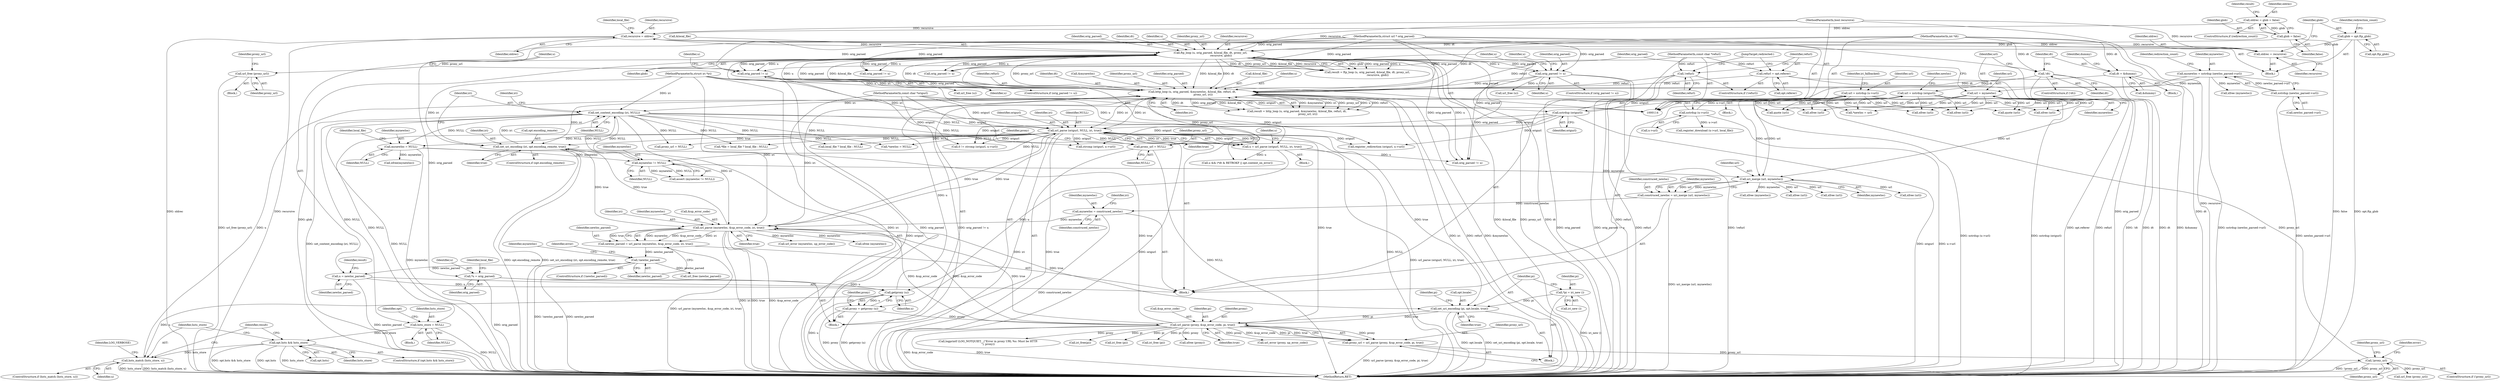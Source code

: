 digraph "0_savannah_e996e322ffd42aaa051602da182d03178d0f13e1_0@pointer" {
"1000384" [label="(Call,url_free (proxy_url))"];
"1000361" [label="(Call,ftp_loop (u, orig_parsed, &local_file, dt, proxy_url,\n                         recursive, glob))"];
"1000330" [label="(Call,http_loop (u, orig_parsed, &mynewloc, &local_file, refurl, dt,\n                          proxy_url, iri))"];
"1000322" [label="(Call,hsts_match (hsts_store, u))"];
"1000315" [label="(Call,opt.hsts && hsts_store)"];
"1000311" [label="(Call,hsts_store = NULL)"];
"1000436" [label="(Call,set_content_encoding (iri, NULL))"];
"1000430" [label="(Call,set_uri_encoding (iri, opt.encoding_remote, true))"];
"1000122" [label="(MethodParameterIn,struct iri *iri)"];
"1000576" [label="(Call,url_parse (origurl, NULL, iri, true))"];
"1000178" [label="(Call,xstrdup (origurl))"];
"1000116" [label="(MethodParameterIn,const char *origurl)"];
"1000445" [label="(Call,url_parse (mynewloc, &up_error_code, iri, true))"];
"1000416" [label="(Call,mynewloc = construced_newloc)"];
"1000409" [label="(Call,construced_newloc = uri_merge (url, mynewloc))"];
"1000411" [label="(Call,uri_merge (url, mynewloc))"];
"1000591" [label="(Call,url = xstrdup (u->url))"];
"1000593" [label="(Call,xstrdup (u->url))"];
"1000525" [label="(Call,url = mynewloc)"];
"1000484" [label="(Call,mynewloc = xstrdup (newloc_parsed->url))"];
"1000486" [label="(Call,xstrdup (newloc_parsed->url))"];
"1000176" [label="(Call,url = xstrdup (origurl))"];
"1000404" [label="(Call,mynewloc != NULL)"];
"1000204" [label="(Call,mynewloc = NULL)"];
"1000236" [label="(Call,url_parse (proxy, &up_error_code, pi, true))"];
"1000212" [label="(Call,proxy = getproxy (u))"];
"1000214" [label="(Call,getproxy (u))"];
"1000574" [label="(Call,u = url_parse (origurl, NULL, iri, true))"];
"1000535" [label="(Call,u = newloc_parsed)"];
"1000452" [label="(Call,!newloc_parsed)"];
"1000443" [label="(Call,newloc_parsed = url_parse (mynewloc, &up_error_code, iri, true))"];
"1000136" [label="(Call,*u = orig_parsed)"];
"1000115" [label="(MethodParameterIn,struct url * orig_parsed)"];
"1000223" [label="(Call,set_uri_encoding (pi, opt.locale, true))"];
"1000220" [label="(Call,*pi = iri_new ())"];
"1000568" [label="(Call,orig_parsed != u)"];
"1000529" [label="(Call,orig_parsed != u)"];
"1000193" [label="(Call,!refurl)"];
"1000119" [label="(MethodParameterIn,const char *refurl)"];
"1000195" [label="(Call,refurl = opt.referer)"];
"1000166" [label="(Call,!dt)"];
"1000120" [label="(MethodParameterIn,int *dt)"];
"1000169" [label="(Call,dt = &dummy)"];
"1000209" [label="(Call,proxy_url = NULL)"];
"1000243" [label="(Call,!proxy_url)"];
"1000234" [label="(Call,proxy_url = url_parse (proxy, &up_error_code, pi, true))"];
"1000121" [label="(MethodParameterIn,bool recursive)"];
"1000370" [label="(Call,recursive = oldrec)"];
"1000343" [label="(Call,oldrec = recursive)"];
"1000354" [label="(Call,oldrec = glob = false)"];
"1000356" [label="(Call,glob = false)"];
"1000347" [label="(Call,glob = opt.ftp_glob)"];
"1000405" [label="(Identifier,mynewloc)"];
"1000238" [label="(Call,&up_error_code)"];
"1000516" [label="(Call,xfree (mynewloc))"];
"1000206" [label="(Identifier,NULL)"];
"1000569" [label="(Identifier,orig_parsed)"];
"1000386" [label="(Call,proxy_url = NULL)"];
"1000116" [label="(MethodParameterIn,const char *origurl)"];
"1000526" [label="(Identifier,url)"];
"1000357" [label="(Identifier,glob)"];
"1000359" [label="(Call,result = ftp_loop (u, orig_parsed, &local_file, dt, proxy_url,\n                         recursive, glob))"];
"1000621" [label="(Call,register_download (u->url, local_file))"];
"1000286" [label="(Call,logprintf (LOG_NOTQUIET, _(\"Error in proxy URL %s: Must be HTTP.\n\"), proxy))"];
"1000244" [label="(Identifier,proxy_url)"];
"1000364" [label="(Call,&local_file)"];
"1000430" [label="(Call,set_uri_encoding (iri, opt.encoding_remote, true))"];
"1000332" [label="(Identifier,orig_parsed)"];
"1000177" [label="(Identifier,url)"];
"1000568" [label="(Call,orig_parsed != u)"];
"1000329" [label="(Identifier,result)"];
"1000410" [label="(Identifier,construced_newloc)"];
"1000444" [label="(Identifier,newloc_parsed)"];
"1000275" [label="(Identifier,proxy_url)"];
"1000527" [label="(Identifier,mynewloc)"];
"1000575" [label="(Identifier,u)"];
"1000167" [label="(Identifier,dt)"];
"1000514" [label="(Call,xfree (url))"];
"1000580" [label="(Identifier,true)"];
"1000304" [label="(Call,iri_free(pi))"];
"1000662" [label="(Call,*file = local_file ? local_file : NULL)"];
"1000136" [label="(Call,*u = orig_parsed)"];
"1000312" [label="(Identifier,hsts_store)"];
"1000592" [label="(Identifier,url)"];
"1000228" [label="(Identifier,true)"];
"1000400" [label="(Block,)"];
"1000231" [label="(Identifier,pi)"];
"1000534" [label="(Identifier,u)"];
"1000235" [label="(Identifier,proxy_url)"];
"1000313" [label="(Identifier,NULL)"];
"1000220" [label="(Call,*pi = iri_new ())"];
"1000171" [label="(Call,&dummy)"];
"1000567" [label="(ControlStructure,if (orig_parsed != u))"];
"1000213" [label="(Identifier,proxy)"];
"1000192" [label="(ControlStructure,if (!refurl))"];
"1000335" [label="(Call,&local_file)"];
"1000605" [label="(Call,quote (url))"];
"1000421" [label="(Identifier,iri)"];
"1000468" [label="(Call,orig_parsed != u)"];
"1000576" [label="(Call,url_parse (origurl, NULL, iri, true))"];
"1000528" [label="(ControlStructure,if (orig_parsed != u))"];
"1000174" [label="(Identifier,dummy)"];
"1000413" [label="(Identifier,mynewloc)"];
"1000587" [label="(Call,quote (url))"];
"1000143" [label="(Identifier,local_file)"];
"1000324" [label="(Identifier,u)"];
"1000591" [label="(Call,url = xstrdup (u->url))"];
"1000541" [label="(Identifier,result)"];
"1000205" [label="(Identifier,mynewloc)"];
"1000311" [label="(Call,hsts_store = NULL)"];
"1000194" [label="(Identifier,refurl)"];
"1000384" [label="(Call,url_free (proxy_url))"];
"1000208" [label="(Identifier,local_file)"];
"1000376" [label="(Identifier,local_file)"];
"1000536" [label="(Identifier,u)"];
"1000451" [label="(ControlStructure,if (!newloc_parsed))"];
"1000535" [label="(Call,u = newloc_parsed)"];
"1000406" [label="(Identifier,NULL)"];
"1000214" [label="(Call,getproxy (u))"];
"1000196" [label="(Identifier,refurl)"];
"1000340" [label="(Identifier,iri)"];
"1000404" [label="(Call,mynewloc != NULL)"];
"1000385" [label="(Identifier,proxy_url)"];
"1000218" [label="(Block,)"];
"1000193" [label="(Call,!refurl)"];
"1000432" [label="(Call,opt.encoding_remote)"];
"1000297" [label="(Call,iri_free (pi))"];
"1000450" [label="(Identifier,true)"];
"1000330" [label="(Call,http_loop (u, orig_parsed, &mynewloc, &local_file, refurl, dt,\n                          proxy_url, iri))"];
"1000317" [label="(Identifier,opt)"];
"1000204" [label="(Call,mynewloc = NULL)"];
"1000322" [label="(Call,hsts_match (hsts_store, u))"];
"1000236" [label="(Call,url_parse (proxy, &up_error_code, pi, true))"];
"1000137" [label="(Identifier,u)"];
"1000170" [label="(Identifier,dt)"];
"1000523" [label="(Call,xfree (url))"];
"1000217" [label="(Identifier,proxy)"];
"1000264" [label="(Call,iri_free (pi))"];
"1000314" [label="(ControlStructure,if (opt.hsts && hsts_store))"];
"1000370" [label="(Call,recursive = oldrec)"];
"1000348" [label="(Identifier,glob)"];
"1000431" [label="(Identifier,iri)"];
"1000176" [label="(Call,url = xstrdup (origurl))"];
"1000531" [label="(Identifier,u)"];
"1000121" [label="(MethodParameterIn,bool recursive)"];
"1000486" [label="(Call,xstrdup (newloc_parsed->url))"];
"1000447" [label="(Call,&up_error_code)"];
"1000211" [label="(Identifier,NULL)"];
"1000347" [label="(Call,glob = opt.ftp_glob)"];
"1000120" [label="(MethodParameterIn,int *dt)"];
"1000418" [label="(Identifier,construced_newloc)"];
"1000574" [label="(Call,u = url_parse (origurl, NULL, iri, true))"];
"1000417" [label="(Identifier,mynewloc)"];
"1000412" [label="(Identifier,url)"];
"1000485" [label="(Identifier,mynewloc)"];
"1000487" [label="(Call,newloc_parsed->url)"];
"1000582" [label="(Identifier,u)"];
"1000168" [label="(Block,)"];
"1000291" [label="(Call,url_free (proxy_url))"];
"1000306" [label="(Call,xfree (proxy))"];
"1000354" [label="(Call,oldrec = glob = false)"];
"1000122" [label="(MethodParameterIn,struct iri *iri)"];
"1000293" [label="(Call,xfree (url))"];
"1000593" [label="(Call,xstrdup (u->url))"];
"1000449" [label="(Identifier,iri)"];
"1000328" [label="(Call,result = http_loop (u, orig_parsed, &mynewloc, &local_file, refurl, dt,\n                          proxy_url, iri))"];
"1000179" [label="(Identifier,origurl)"];
"1000343" [label="(Call,oldrec = recursive)"];
"1000331" [label="(Identifier,u)"];
"1000415" [label="(Identifier,mynewloc)"];
"1000195" [label="(Call,refurl = opt.referer)"];
"1000665" [label="(Call,local_file ? local_file : NULL)"];
"1000610" [label="(Call,u && (*dt & RETROKF || opt.content_on_error))"];
"1000457" [label="(Identifier,error)"];
"1000452" [label="(Call,!newloc_parsed)"];
"1000315" [label="(Call,opt.hsts && hsts_store)"];
"1000309" [label="(Block,)"];
"1000258" [label="(Call,xfree (url))"];
"1000446" [label="(Identifier,mynewloc)"];
"1000344" [label="(Identifier,oldrec)"];
"1000711" [label="(MethodReturn,RET)"];
"1000248" [label="(Identifier,error)"];
"1000508" [label="(Call,orig_parsed != u)"];
"1000453" [label="(Identifier,newloc_parsed)"];
"1000436" [label="(Call,set_content_encoding (iri, NULL))"];
"1000533" [label="(Call,url_free (u))"];
"1000484" [label="(Call,mynewloc = xstrdup (newloc_parsed->url))"];
"1000673" [label="(Call,orig_parsed != u)"];
"1000435" [label="(Identifier,true)"];
"1000319" [label="(Identifier,hsts_store)"];
"1000222" [label="(Call,iri_new ())"];
"1000337" [label="(Identifier,refurl)"];
"1000443" [label="(Call,newloc_parsed = url_parse (mynewloc, &up_error_code, iri, true))"];
"1000360" [label="(Identifier,result)"];
"1000225" [label="(Call,opt.locale)"];
"1000403" [label="(Call,assert (mynewloc != NULL))"];
"1000316" [label="(Call,opt.hsts)"];
"1000641" [label="(Call,register_redirection (origurl, u->url))"];
"1000223" [label="(Call,set_uri_encoding (pi, opt.locale, true))"];
"1000363" [label="(Identifier,orig_parsed)"];
"1000409" [label="(Call,construced_newloc = uri_merge (url, mynewloc))"];
"1000414" [label="(Call,xfree (mynewloc))"];
"1000598" [label="(Identifier,iri_fallbacked)"];
"1000224" [label="(Identifier,pi)"];
"1000634" [label="(Call,0 != strcmp (origurl, u->url))"];
"1000200" [label="(JumpTarget,redirected:)"];
"1000493" [label="(Identifier,redirection_count)"];
"1000169" [label="(Call,dt = &dummy)"];
"1000445" [label="(Call,url_parse (mynewloc, &up_error_code, iri, true))"];
"1000242" [label="(ControlStructure,if (!proxy_url))"];
"1000387" [label="(Identifier,proxy_url)"];
"1000358" [label="(Identifier,false)"];
"1000341" [label="(Block,)"];
"1000366" [label="(Identifier,dt)"];
"1000383" [label="(Block,)"];
"1000166" [label="(Call,!dt)"];
"1000577" [label="(Identifier,origurl)"];
"1000701" [label="(Call,xfree (url))"];
"1000138" [label="(Identifier,orig_parsed)"];
"1000438" [label="(Identifier,NULL)"];
"1000362" [label="(Identifier,u)"];
"1000458" [label="(Call,url_error (mynewloc, up_error_code))"];
"1000372" [label="(Identifier,oldrec)"];
"1000210" [label="(Identifier,proxy_url)"];
"1000355" [label="(Identifier,oldrec)"];
"1000549" [label="(Call,xfree(mynewloc))"];
"1000240" [label="(Identifier,pi)"];
"1000353" [label="(Identifier,redirection_count)"];
"1000371" [label="(Identifier,recursive)"];
"1000579" [label="(Identifier,iri)"];
"1000561" [label="(Block,)"];
"1000119" [label="(MethodParameterIn,const char *refurl)"];
"1000321" [label="(ControlStructure,if (hsts_match (hsts_store, u)))"];
"1000338" [label="(Identifier,dt)"];
"1000369" [label="(Identifier,glob)"];
"1000237" [label="(Identifier,proxy)"];
"1000124" [label="(Block,)"];
"1000345" [label="(Identifier,recursive)"];
"1000333" [label="(Call,&mynewloc)"];
"1000209" [label="(Call,proxy_url = NULL)"];
"1000367" [label="(Identifier,proxy_url)"];
"1000212" [label="(Call,proxy = getproxy (u))"];
"1000356" [label="(Call,glob = false)"];
"1000437" [label="(Identifier,iri)"];
"1000426" [label="(ControlStructure,if (opt.encoding_remote))"];
"1000530" [label="(Identifier,orig_parsed)"];
"1000323" [label="(Identifier,hsts_store)"];
"1000691" [label="(Call,xfree (url))"];
"1000594" [label="(Call,u->url)"];
"1000572" [label="(Call,url_free (u))"];
"1000215" [label="(Identifier,u)"];
"1000234" [label="(Call,proxy_url = url_parse (proxy, &up_error_code, pi, true))"];
"1000411" [label="(Call,uri_merge (url, mynewloc))"];
"1000482" [label="(Call,xfree (mynewloc))"];
"1000537" [label="(Identifier,newloc_parsed)"];
"1000483" [label="(Identifier,mynewloc)"];
"1000197" [label="(Call,opt.referer)"];
"1000181" [label="(Identifier,newloc)"];
"1000241" [label="(Identifier,true)"];
"1000697" [label="(Call,*newloc = NULL)"];
"1000570" [label="(Identifier,u)"];
"1000349" [label="(Call,opt.ftp_glob)"];
"1000243" [label="(Call,!proxy_url)"];
"1000326" [label="(Identifier,LOG_VERBOSE)"];
"1000339" [label="(Identifier,proxy_url)"];
"1000368" [label="(Identifier,recursive)"];
"1000636" [label="(Call,strcmp (origurl, u->url))"];
"1000221" [label="(Identifier,pi)"];
"1000578" [label="(Identifier,NULL)"];
"1000416" [label="(Call,mynewloc = construced_newloc)"];
"1000573" [label="(Identifier,u)"];
"1000361" [label="(Call,ftp_loop (u, orig_parsed, &local_file, dt, proxy_url,\n                         recursive, glob))"];
"1000505" [label="(Call,url_free (newloc_parsed))"];
"1000529" [label="(Call,orig_parsed != u)"];
"1000686" [label="(Call,*newloc = url)"];
"1000178" [label="(Call,xstrdup (origurl))"];
"1000441" [label="(Identifier,iri)"];
"1000165" [label="(ControlStructure,if (!dt))"];
"1000115" [label="(MethodParameterIn,struct url * orig_parsed)"];
"1000583" [label="(Block,)"];
"1000525" [label="(Call,url = mynewloc)"];
"1000474" [label="(Call,xfree (url))"];
"1000352" [label="(ControlStructure,if (redirection_count))"];
"1000249" [label="(Call,url_error (proxy, up_error_code))"];
"1000384" -> "1000383"  [label="AST: "];
"1000384" -> "1000385"  [label="CFG: "];
"1000385" -> "1000384"  [label="AST: "];
"1000387" -> "1000384"  [label="CFG: "];
"1000384" -> "1000711"  [label="DDG: url_free (proxy_url)"];
"1000361" -> "1000384"  [label="DDG: proxy_url"];
"1000361" -> "1000359"  [label="AST: "];
"1000361" -> "1000369"  [label="CFG: "];
"1000362" -> "1000361"  [label="AST: "];
"1000363" -> "1000361"  [label="AST: "];
"1000364" -> "1000361"  [label="AST: "];
"1000366" -> "1000361"  [label="AST: "];
"1000367" -> "1000361"  [label="AST: "];
"1000368" -> "1000361"  [label="AST: "];
"1000369" -> "1000361"  [label="AST: "];
"1000359" -> "1000361"  [label="CFG: "];
"1000361" -> "1000711"  [label="DDG: glob"];
"1000361" -> "1000711"  [label="DDG: &local_file"];
"1000361" -> "1000711"  [label="DDG: proxy_url"];
"1000361" -> "1000711"  [label="DDG: dt"];
"1000361" -> "1000330"  [label="DDG: &local_file"];
"1000361" -> "1000330"  [label="DDG: dt"];
"1000361" -> "1000359"  [label="DDG: glob"];
"1000361" -> "1000359"  [label="DDG: orig_parsed"];
"1000361" -> "1000359"  [label="DDG: u"];
"1000361" -> "1000359"  [label="DDG: dt"];
"1000361" -> "1000359"  [label="DDG: proxy_url"];
"1000361" -> "1000359"  [label="DDG: &local_file"];
"1000361" -> "1000359"  [label="DDG: recursive"];
"1000330" -> "1000361"  [label="DDG: u"];
"1000330" -> "1000361"  [label="DDG: orig_parsed"];
"1000330" -> "1000361"  [label="DDG: &local_file"];
"1000330" -> "1000361"  [label="DDG: dt"];
"1000330" -> "1000361"  [label="DDG: proxy_url"];
"1000115" -> "1000361"  [label="DDG: orig_parsed"];
"1000120" -> "1000361"  [label="DDG: dt"];
"1000121" -> "1000361"  [label="DDG: recursive"];
"1000370" -> "1000361"  [label="DDG: recursive"];
"1000356" -> "1000361"  [label="DDG: glob"];
"1000347" -> "1000361"  [label="DDG: glob"];
"1000361" -> "1000468"  [label="DDG: orig_parsed"];
"1000361" -> "1000468"  [label="DDG: u"];
"1000361" -> "1000508"  [label="DDG: orig_parsed"];
"1000361" -> "1000508"  [label="DDG: u"];
"1000361" -> "1000529"  [label="DDG: orig_parsed"];
"1000361" -> "1000529"  [label="DDG: u"];
"1000361" -> "1000568"  [label="DDG: orig_parsed"];
"1000361" -> "1000568"  [label="DDG: u"];
"1000361" -> "1000610"  [label="DDG: u"];
"1000361" -> "1000673"  [label="DDG: orig_parsed"];
"1000361" -> "1000673"  [label="DDG: u"];
"1000330" -> "1000328"  [label="AST: "];
"1000330" -> "1000340"  [label="CFG: "];
"1000331" -> "1000330"  [label="AST: "];
"1000332" -> "1000330"  [label="AST: "];
"1000333" -> "1000330"  [label="AST: "];
"1000335" -> "1000330"  [label="AST: "];
"1000337" -> "1000330"  [label="AST: "];
"1000338" -> "1000330"  [label="AST: "];
"1000339" -> "1000330"  [label="AST: "];
"1000340" -> "1000330"  [label="AST: "];
"1000328" -> "1000330"  [label="CFG: "];
"1000330" -> "1000711"  [label="DDG: &mynewloc"];
"1000330" -> "1000711"  [label="DDG: iri"];
"1000330" -> "1000711"  [label="DDG: refurl"];
"1000330" -> "1000328"  [label="DDG: &mynewloc"];
"1000330" -> "1000328"  [label="DDG: iri"];
"1000330" -> "1000328"  [label="DDG: proxy_url"];
"1000330" -> "1000328"  [label="DDG: u"];
"1000330" -> "1000328"  [label="DDG: refurl"];
"1000330" -> "1000328"  [label="DDG: dt"];
"1000330" -> "1000328"  [label="DDG: orig_parsed"];
"1000330" -> "1000328"  [label="DDG: &local_file"];
"1000322" -> "1000330"  [label="DDG: u"];
"1000214" -> "1000330"  [label="DDG: u"];
"1000568" -> "1000330"  [label="DDG: orig_parsed"];
"1000529" -> "1000330"  [label="DDG: orig_parsed"];
"1000115" -> "1000330"  [label="DDG: orig_parsed"];
"1000193" -> "1000330"  [label="DDG: refurl"];
"1000195" -> "1000330"  [label="DDG: refurl"];
"1000119" -> "1000330"  [label="DDG: refurl"];
"1000166" -> "1000330"  [label="DDG: dt"];
"1000169" -> "1000330"  [label="DDG: dt"];
"1000120" -> "1000330"  [label="DDG: dt"];
"1000209" -> "1000330"  [label="DDG: proxy_url"];
"1000243" -> "1000330"  [label="DDG: proxy_url"];
"1000576" -> "1000330"  [label="DDG: iri"];
"1000445" -> "1000330"  [label="DDG: iri"];
"1000122" -> "1000330"  [label="DDG: iri"];
"1000330" -> "1000430"  [label="DDG: iri"];
"1000330" -> "1000436"  [label="DDG: iri"];
"1000330" -> "1000576"  [label="DDG: iri"];
"1000322" -> "1000321"  [label="AST: "];
"1000322" -> "1000324"  [label="CFG: "];
"1000323" -> "1000322"  [label="AST: "];
"1000324" -> "1000322"  [label="AST: "];
"1000326" -> "1000322"  [label="CFG: "];
"1000329" -> "1000322"  [label="CFG: "];
"1000322" -> "1000711"  [label="DDG: hsts_match (hsts_store, u)"];
"1000322" -> "1000711"  [label="DDG: hsts_store"];
"1000315" -> "1000322"  [label="DDG: hsts_store"];
"1000214" -> "1000322"  [label="DDG: u"];
"1000315" -> "1000314"  [label="AST: "];
"1000315" -> "1000316"  [label="CFG: "];
"1000315" -> "1000319"  [label="CFG: "];
"1000316" -> "1000315"  [label="AST: "];
"1000319" -> "1000315"  [label="AST: "];
"1000323" -> "1000315"  [label="CFG: "];
"1000329" -> "1000315"  [label="CFG: "];
"1000315" -> "1000711"  [label="DDG: opt.hsts && hsts_store"];
"1000315" -> "1000711"  [label="DDG: opt.hsts"];
"1000315" -> "1000711"  [label="DDG: hsts_store"];
"1000311" -> "1000315"  [label="DDG: hsts_store"];
"1000311" -> "1000309"  [label="AST: "];
"1000311" -> "1000313"  [label="CFG: "];
"1000312" -> "1000311"  [label="AST: "];
"1000313" -> "1000311"  [label="AST: "];
"1000317" -> "1000311"  [label="CFG: "];
"1000311" -> "1000711"  [label="DDG: NULL"];
"1000436" -> "1000311"  [label="DDG: NULL"];
"1000576" -> "1000311"  [label="DDG: NULL"];
"1000436" -> "1000400"  [label="AST: "];
"1000436" -> "1000438"  [label="CFG: "];
"1000437" -> "1000436"  [label="AST: "];
"1000438" -> "1000436"  [label="AST: "];
"1000441" -> "1000436"  [label="CFG: "];
"1000436" -> "1000711"  [label="DDG: set_content_encoding (iri, NULL)"];
"1000436" -> "1000711"  [label="DDG: NULL"];
"1000436" -> "1000204"  [label="DDG: NULL"];
"1000436" -> "1000209"  [label="DDG: NULL"];
"1000436" -> "1000386"  [label="DDG: NULL"];
"1000436" -> "1000404"  [label="DDG: NULL"];
"1000430" -> "1000436"  [label="DDG: iri"];
"1000122" -> "1000436"  [label="DDG: iri"];
"1000404" -> "1000436"  [label="DDG: NULL"];
"1000436" -> "1000445"  [label="DDG: iri"];
"1000436" -> "1000576"  [label="DDG: NULL"];
"1000436" -> "1000662"  [label="DDG: NULL"];
"1000436" -> "1000665"  [label="DDG: NULL"];
"1000436" -> "1000697"  [label="DDG: NULL"];
"1000430" -> "1000426"  [label="AST: "];
"1000430" -> "1000435"  [label="CFG: "];
"1000431" -> "1000430"  [label="AST: "];
"1000432" -> "1000430"  [label="AST: "];
"1000435" -> "1000430"  [label="AST: "];
"1000437" -> "1000430"  [label="CFG: "];
"1000430" -> "1000711"  [label="DDG: opt.encoding_remote"];
"1000430" -> "1000711"  [label="DDG: set_uri_encoding (iri, opt.encoding_remote, true)"];
"1000122" -> "1000430"  [label="DDG: iri"];
"1000576" -> "1000430"  [label="DDG: true"];
"1000445" -> "1000430"  [label="DDG: true"];
"1000236" -> "1000430"  [label="DDG: true"];
"1000430" -> "1000445"  [label="DDG: true"];
"1000122" -> "1000114"  [label="AST: "];
"1000122" -> "1000711"  [label="DDG: iri"];
"1000122" -> "1000445"  [label="DDG: iri"];
"1000122" -> "1000576"  [label="DDG: iri"];
"1000576" -> "1000574"  [label="AST: "];
"1000576" -> "1000580"  [label="CFG: "];
"1000577" -> "1000576"  [label="AST: "];
"1000578" -> "1000576"  [label="AST: "];
"1000579" -> "1000576"  [label="AST: "];
"1000580" -> "1000576"  [label="AST: "];
"1000574" -> "1000576"  [label="CFG: "];
"1000576" -> "1000711"  [label="DDG: iri"];
"1000576" -> "1000711"  [label="DDG: true"];
"1000576" -> "1000711"  [label="DDG: origurl"];
"1000576" -> "1000711"  [label="DDG: NULL"];
"1000576" -> "1000204"  [label="DDG: NULL"];
"1000576" -> "1000209"  [label="DDG: NULL"];
"1000576" -> "1000223"  [label="DDG: true"];
"1000576" -> "1000386"  [label="DDG: NULL"];
"1000576" -> "1000404"  [label="DDG: NULL"];
"1000576" -> "1000445"  [label="DDG: true"];
"1000576" -> "1000574"  [label="DDG: origurl"];
"1000576" -> "1000574"  [label="DDG: NULL"];
"1000576" -> "1000574"  [label="DDG: iri"];
"1000576" -> "1000574"  [label="DDG: true"];
"1000178" -> "1000576"  [label="DDG: origurl"];
"1000116" -> "1000576"  [label="DDG: origurl"];
"1000445" -> "1000576"  [label="DDG: true"];
"1000236" -> "1000576"  [label="DDG: true"];
"1000576" -> "1000634"  [label="DDG: origurl"];
"1000576" -> "1000636"  [label="DDG: origurl"];
"1000576" -> "1000641"  [label="DDG: origurl"];
"1000576" -> "1000662"  [label="DDG: NULL"];
"1000576" -> "1000665"  [label="DDG: NULL"];
"1000576" -> "1000697"  [label="DDG: NULL"];
"1000178" -> "1000176"  [label="AST: "];
"1000178" -> "1000179"  [label="CFG: "];
"1000179" -> "1000178"  [label="AST: "];
"1000176" -> "1000178"  [label="CFG: "];
"1000178" -> "1000711"  [label="DDG: origurl"];
"1000178" -> "1000176"  [label="DDG: origurl"];
"1000116" -> "1000178"  [label="DDG: origurl"];
"1000178" -> "1000634"  [label="DDG: origurl"];
"1000178" -> "1000636"  [label="DDG: origurl"];
"1000178" -> "1000641"  [label="DDG: origurl"];
"1000116" -> "1000114"  [label="AST: "];
"1000116" -> "1000711"  [label="DDG: origurl"];
"1000116" -> "1000634"  [label="DDG: origurl"];
"1000116" -> "1000636"  [label="DDG: origurl"];
"1000116" -> "1000641"  [label="DDG: origurl"];
"1000445" -> "1000443"  [label="AST: "];
"1000445" -> "1000450"  [label="CFG: "];
"1000446" -> "1000445"  [label="AST: "];
"1000447" -> "1000445"  [label="AST: "];
"1000449" -> "1000445"  [label="AST: "];
"1000450" -> "1000445"  [label="AST: "];
"1000443" -> "1000445"  [label="CFG: "];
"1000445" -> "1000711"  [label="DDG: true"];
"1000445" -> "1000711"  [label="DDG: &up_error_code"];
"1000445" -> "1000711"  [label="DDG: iri"];
"1000445" -> "1000223"  [label="DDG: true"];
"1000445" -> "1000236"  [label="DDG: &up_error_code"];
"1000445" -> "1000443"  [label="DDG: mynewloc"];
"1000445" -> "1000443"  [label="DDG: &up_error_code"];
"1000445" -> "1000443"  [label="DDG: iri"];
"1000445" -> "1000443"  [label="DDG: true"];
"1000416" -> "1000445"  [label="DDG: mynewloc"];
"1000236" -> "1000445"  [label="DDG: &up_error_code"];
"1000236" -> "1000445"  [label="DDG: true"];
"1000445" -> "1000458"  [label="DDG: mynewloc"];
"1000445" -> "1000482"  [label="DDG: mynewloc"];
"1000416" -> "1000400"  [label="AST: "];
"1000416" -> "1000418"  [label="CFG: "];
"1000417" -> "1000416"  [label="AST: "];
"1000418" -> "1000416"  [label="AST: "];
"1000421" -> "1000416"  [label="CFG: "];
"1000416" -> "1000711"  [label="DDG: construced_newloc"];
"1000409" -> "1000416"  [label="DDG: construced_newloc"];
"1000409" -> "1000400"  [label="AST: "];
"1000409" -> "1000411"  [label="CFG: "];
"1000410" -> "1000409"  [label="AST: "];
"1000411" -> "1000409"  [label="AST: "];
"1000415" -> "1000409"  [label="CFG: "];
"1000409" -> "1000711"  [label="DDG: uri_merge (url, mynewloc)"];
"1000411" -> "1000409"  [label="DDG: url"];
"1000411" -> "1000409"  [label="DDG: mynewloc"];
"1000411" -> "1000413"  [label="CFG: "];
"1000412" -> "1000411"  [label="AST: "];
"1000413" -> "1000411"  [label="AST: "];
"1000591" -> "1000411"  [label="DDG: url"];
"1000525" -> "1000411"  [label="DDG: url"];
"1000176" -> "1000411"  [label="DDG: url"];
"1000404" -> "1000411"  [label="DDG: mynewloc"];
"1000411" -> "1000414"  [label="DDG: mynewloc"];
"1000411" -> "1000474"  [label="DDG: url"];
"1000411" -> "1000514"  [label="DDG: url"];
"1000411" -> "1000523"  [label="DDG: url"];
"1000591" -> "1000583"  [label="AST: "];
"1000591" -> "1000593"  [label="CFG: "];
"1000592" -> "1000591"  [label="AST: "];
"1000593" -> "1000591"  [label="AST: "];
"1000598" -> "1000591"  [label="CFG: "];
"1000591" -> "1000711"  [label="DDG: xstrdup (u->url)"];
"1000591" -> "1000258"  [label="DDG: url"];
"1000591" -> "1000293"  [label="DDG: url"];
"1000591" -> "1000587"  [label="DDG: url"];
"1000593" -> "1000591"  [label="DDG: u->url"];
"1000591" -> "1000605"  [label="DDG: url"];
"1000591" -> "1000686"  [label="DDG: url"];
"1000591" -> "1000691"  [label="DDG: url"];
"1000591" -> "1000701"  [label="DDG: url"];
"1000593" -> "1000594"  [label="CFG: "];
"1000594" -> "1000593"  [label="AST: "];
"1000593" -> "1000711"  [label="DDG: u->url"];
"1000593" -> "1000621"  [label="DDG: u->url"];
"1000525" -> "1000400"  [label="AST: "];
"1000525" -> "1000527"  [label="CFG: "];
"1000526" -> "1000525"  [label="AST: "];
"1000527" -> "1000525"  [label="AST: "];
"1000530" -> "1000525"  [label="CFG: "];
"1000525" -> "1000258"  [label="DDG: url"];
"1000525" -> "1000293"  [label="DDG: url"];
"1000484" -> "1000525"  [label="DDG: mynewloc"];
"1000525" -> "1000587"  [label="DDG: url"];
"1000525" -> "1000605"  [label="DDG: url"];
"1000525" -> "1000686"  [label="DDG: url"];
"1000525" -> "1000691"  [label="DDG: url"];
"1000525" -> "1000701"  [label="DDG: url"];
"1000484" -> "1000400"  [label="AST: "];
"1000484" -> "1000486"  [label="CFG: "];
"1000485" -> "1000484"  [label="AST: "];
"1000486" -> "1000484"  [label="AST: "];
"1000493" -> "1000484"  [label="CFG: "];
"1000484" -> "1000711"  [label="DDG: xstrdup (newloc_parsed->url)"];
"1000486" -> "1000484"  [label="DDG: newloc_parsed->url"];
"1000484" -> "1000516"  [label="DDG: mynewloc"];
"1000486" -> "1000487"  [label="CFG: "];
"1000487" -> "1000486"  [label="AST: "];
"1000486" -> "1000711"  [label="DDG: newloc_parsed->url"];
"1000176" -> "1000124"  [label="AST: "];
"1000177" -> "1000176"  [label="AST: "];
"1000181" -> "1000176"  [label="CFG: "];
"1000176" -> "1000711"  [label="DDG: xstrdup (origurl)"];
"1000176" -> "1000258"  [label="DDG: url"];
"1000176" -> "1000293"  [label="DDG: url"];
"1000176" -> "1000587"  [label="DDG: url"];
"1000176" -> "1000605"  [label="DDG: url"];
"1000176" -> "1000686"  [label="DDG: url"];
"1000176" -> "1000691"  [label="DDG: url"];
"1000176" -> "1000701"  [label="DDG: url"];
"1000404" -> "1000403"  [label="AST: "];
"1000404" -> "1000406"  [label="CFG: "];
"1000405" -> "1000404"  [label="AST: "];
"1000406" -> "1000404"  [label="AST: "];
"1000403" -> "1000404"  [label="CFG: "];
"1000404" -> "1000403"  [label="DDG: mynewloc"];
"1000404" -> "1000403"  [label="DDG: NULL"];
"1000204" -> "1000404"  [label="DDG: mynewloc"];
"1000204" -> "1000124"  [label="AST: "];
"1000204" -> "1000206"  [label="CFG: "];
"1000205" -> "1000204"  [label="AST: "];
"1000206" -> "1000204"  [label="AST: "];
"1000208" -> "1000204"  [label="CFG: "];
"1000204" -> "1000711"  [label="DDG: mynewloc"];
"1000204" -> "1000549"  [label="DDG: mynewloc"];
"1000236" -> "1000234"  [label="AST: "];
"1000236" -> "1000241"  [label="CFG: "];
"1000237" -> "1000236"  [label="AST: "];
"1000238" -> "1000236"  [label="AST: "];
"1000240" -> "1000236"  [label="AST: "];
"1000241" -> "1000236"  [label="AST: "];
"1000234" -> "1000236"  [label="CFG: "];
"1000236" -> "1000711"  [label="DDG: &up_error_code"];
"1000236" -> "1000711"  [label="DDG: true"];
"1000236" -> "1000234"  [label="DDG: proxy"];
"1000236" -> "1000234"  [label="DDG: &up_error_code"];
"1000236" -> "1000234"  [label="DDG: pi"];
"1000236" -> "1000234"  [label="DDG: true"];
"1000212" -> "1000236"  [label="DDG: proxy"];
"1000223" -> "1000236"  [label="DDG: pi"];
"1000223" -> "1000236"  [label="DDG: true"];
"1000236" -> "1000249"  [label="DDG: proxy"];
"1000236" -> "1000264"  [label="DDG: pi"];
"1000236" -> "1000286"  [label="DDG: proxy"];
"1000236" -> "1000297"  [label="DDG: pi"];
"1000236" -> "1000304"  [label="DDG: pi"];
"1000236" -> "1000306"  [label="DDG: proxy"];
"1000212" -> "1000124"  [label="AST: "];
"1000212" -> "1000214"  [label="CFG: "];
"1000213" -> "1000212"  [label="AST: "];
"1000214" -> "1000212"  [label="AST: "];
"1000217" -> "1000212"  [label="CFG: "];
"1000212" -> "1000711"  [label="DDG: getproxy (u)"];
"1000212" -> "1000711"  [label="DDG: proxy"];
"1000214" -> "1000212"  [label="DDG: u"];
"1000214" -> "1000215"  [label="CFG: "];
"1000215" -> "1000214"  [label="AST: "];
"1000214" -> "1000711"  [label="DDG: u"];
"1000574" -> "1000214"  [label="DDG: u"];
"1000535" -> "1000214"  [label="DDG: u"];
"1000136" -> "1000214"  [label="DDG: u"];
"1000574" -> "1000561"  [label="AST: "];
"1000575" -> "1000574"  [label="AST: "];
"1000582" -> "1000574"  [label="CFG: "];
"1000574" -> "1000711"  [label="DDG: url_parse (origurl, NULL, iri, true)"];
"1000574" -> "1000610"  [label="DDG: u"];
"1000574" -> "1000673"  [label="DDG: u"];
"1000535" -> "1000400"  [label="AST: "];
"1000535" -> "1000537"  [label="CFG: "];
"1000536" -> "1000535"  [label="AST: "];
"1000537" -> "1000535"  [label="AST: "];
"1000541" -> "1000535"  [label="CFG: "];
"1000535" -> "1000711"  [label="DDG: newloc_parsed"];
"1000452" -> "1000535"  [label="DDG: newloc_parsed"];
"1000452" -> "1000451"  [label="AST: "];
"1000452" -> "1000453"  [label="CFG: "];
"1000453" -> "1000452"  [label="AST: "];
"1000457" -> "1000452"  [label="CFG: "];
"1000483" -> "1000452"  [label="CFG: "];
"1000452" -> "1000711"  [label="DDG: !newloc_parsed"];
"1000452" -> "1000711"  [label="DDG: newloc_parsed"];
"1000443" -> "1000452"  [label="DDG: newloc_parsed"];
"1000452" -> "1000505"  [label="DDG: newloc_parsed"];
"1000443" -> "1000400"  [label="AST: "];
"1000444" -> "1000443"  [label="AST: "];
"1000453" -> "1000443"  [label="CFG: "];
"1000443" -> "1000711"  [label="DDG: url_parse (mynewloc, &up_error_code, iri, true)"];
"1000136" -> "1000124"  [label="AST: "];
"1000136" -> "1000138"  [label="CFG: "];
"1000137" -> "1000136"  [label="AST: "];
"1000138" -> "1000136"  [label="AST: "];
"1000143" -> "1000136"  [label="CFG: "];
"1000136" -> "1000711"  [label="DDG: orig_parsed"];
"1000115" -> "1000136"  [label="DDG: orig_parsed"];
"1000115" -> "1000114"  [label="AST: "];
"1000115" -> "1000711"  [label="DDG: orig_parsed"];
"1000115" -> "1000468"  [label="DDG: orig_parsed"];
"1000115" -> "1000508"  [label="DDG: orig_parsed"];
"1000115" -> "1000529"  [label="DDG: orig_parsed"];
"1000115" -> "1000568"  [label="DDG: orig_parsed"];
"1000115" -> "1000673"  [label="DDG: orig_parsed"];
"1000223" -> "1000218"  [label="AST: "];
"1000223" -> "1000228"  [label="CFG: "];
"1000224" -> "1000223"  [label="AST: "];
"1000225" -> "1000223"  [label="AST: "];
"1000228" -> "1000223"  [label="AST: "];
"1000231" -> "1000223"  [label="CFG: "];
"1000223" -> "1000711"  [label="DDG: opt.locale"];
"1000223" -> "1000711"  [label="DDG: set_uri_encoding (pi, opt.locale, true)"];
"1000220" -> "1000223"  [label="DDG: pi"];
"1000220" -> "1000218"  [label="AST: "];
"1000220" -> "1000222"  [label="CFG: "];
"1000221" -> "1000220"  [label="AST: "];
"1000222" -> "1000220"  [label="AST: "];
"1000224" -> "1000220"  [label="CFG: "];
"1000220" -> "1000711"  [label="DDG: iri_new ()"];
"1000568" -> "1000567"  [label="AST: "];
"1000568" -> "1000570"  [label="CFG: "];
"1000569" -> "1000568"  [label="AST: "];
"1000570" -> "1000568"  [label="AST: "];
"1000573" -> "1000568"  [label="CFG: "];
"1000575" -> "1000568"  [label="CFG: "];
"1000568" -> "1000711"  [label="DDG: orig_parsed"];
"1000568" -> "1000711"  [label="DDG: orig_parsed != u"];
"1000568" -> "1000572"  [label="DDG: u"];
"1000568" -> "1000673"  [label="DDG: orig_parsed"];
"1000529" -> "1000528"  [label="AST: "];
"1000529" -> "1000531"  [label="CFG: "];
"1000530" -> "1000529"  [label="AST: "];
"1000531" -> "1000529"  [label="AST: "];
"1000534" -> "1000529"  [label="CFG: "];
"1000536" -> "1000529"  [label="CFG: "];
"1000529" -> "1000711"  [label="DDG: orig_parsed"];
"1000529" -> "1000711"  [label="DDG: orig_parsed != u"];
"1000529" -> "1000533"  [label="DDG: u"];
"1000193" -> "1000192"  [label="AST: "];
"1000193" -> "1000194"  [label="CFG: "];
"1000194" -> "1000193"  [label="AST: "];
"1000196" -> "1000193"  [label="CFG: "];
"1000200" -> "1000193"  [label="CFG: "];
"1000193" -> "1000711"  [label="DDG: refurl"];
"1000193" -> "1000711"  [label="DDG: !refurl"];
"1000119" -> "1000193"  [label="DDG: refurl"];
"1000119" -> "1000114"  [label="AST: "];
"1000119" -> "1000711"  [label="DDG: refurl"];
"1000119" -> "1000195"  [label="DDG: refurl"];
"1000195" -> "1000192"  [label="AST: "];
"1000195" -> "1000197"  [label="CFG: "];
"1000196" -> "1000195"  [label="AST: "];
"1000197" -> "1000195"  [label="AST: "];
"1000200" -> "1000195"  [label="CFG: "];
"1000195" -> "1000711"  [label="DDG: opt.referer"];
"1000195" -> "1000711"  [label="DDG: refurl"];
"1000166" -> "1000165"  [label="AST: "];
"1000166" -> "1000167"  [label="CFG: "];
"1000167" -> "1000166"  [label="AST: "];
"1000170" -> "1000166"  [label="CFG: "];
"1000177" -> "1000166"  [label="CFG: "];
"1000166" -> "1000711"  [label="DDG: !dt"];
"1000166" -> "1000711"  [label="DDG: dt"];
"1000120" -> "1000166"  [label="DDG: dt"];
"1000120" -> "1000114"  [label="AST: "];
"1000120" -> "1000711"  [label="DDG: dt"];
"1000120" -> "1000169"  [label="DDG: dt"];
"1000169" -> "1000168"  [label="AST: "];
"1000169" -> "1000171"  [label="CFG: "];
"1000170" -> "1000169"  [label="AST: "];
"1000171" -> "1000169"  [label="AST: "];
"1000174" -> "1000169"  [label="CFG: "];
"1000169" -> "1000711"  [label="DDG: &dummy"];
"1000169" -> "1000711"  [label="DDG: dt"];
"1000209" -> "1000124"  [label="AST: "];
"1000209" -> "1000211"  [label="CFG: "];
"1000210" -> "1000209"  [label="AST: "];
"1000211" -> "1000209"  [label="AST: "];
"1000213" -> "1000209"  [label="CFG: "];
"1000209" -> "1000711"  [label="DDG: NULL"];
"1000243" -> "1000242"  [label="AST: "];
"1000243" -> "1000244"  [label="CFG: "];
"1000244" -> "1000243"  [label="AST: "];
"1000248" -> "1000243"  [label="CFG: "];
"1000275" -> "1000243"  [label="CFG: "];
"1000243" -> "1000711"  [label="DDG: proxy_url"];
"1000243" -> "1000711"  [label="DDG: !proxy_url"];
"1000234" -> "1000243"  [label="DDG: proxy_url"];
"1000243" -> "1000291"  [label="DDG: proxy_url"];
"1000234" -> "1000218"  [label="AST: "];
"1000235" -> "1000234"  [label="AST: "];
"1000244" -> "1000234"  [label="CFG: "];
"1000234" -> "1000711"  [label="DDG: url_parse (proxy, &up_error_code, pi, true)"];
"1000121" -> "1000114"  [label="AST: "];
"1000121" -> "1000711"  [label="DDG: recursive"];
"1000121" -> "1000343"  [label="DDG: recursive"];
"1000121" -> "1000370"  [label="DDG: recursive"];
"1000370" -> "1000341"  [label="AST: "];
"1000370" -> "1000372"  [label="CFG: "];
"1000371" -> "1000370"  [label="AST: "];
"1000372" -> "1000370"  [label="AST: "];
"1000376" -> "1000370"  [label="CFG: "];
"1000370" -> "1000711"  [label="DDG: oldrec"];
"1000370" -> "1000711"  [label="DDG: recursive"];
"1000370" -> "1000343"  [label="DDG: recursive"];
"1000343" -> "1000370"  [label="DDG: oldrec"];
"1000354" -> "1000370"  [label="DDG: oldrec"];
"1000343" -> "1000341"  [label="AST: "];
"1000343" -> "1000345"  [label="CFG: "];
"1000344" -> "1000343"  [label="AST: "];
"1000345" -> "1000343"  [label="AST: "];
"1000348" -> "1000343"  [label="CFG: "];
"1000354" -> "1000352"  [label="AST: "];
"1000354" -> "1000356"  [label="CFG: "];
"1000355" -> "1000354"  [label="AST: "];
"1000356" -> "1000354"  [label="AST: "];
"1000360" -> "1000354"  [label="CFG: "];
"1000356" -> "1000354"  [label="DDG: glob"];
"1000356" -> "1000358"  [label="CFG: "];
"1000357" -> "1000356"  [label="AST: "];
"1000358" -> "1000356"  [label="AST: "];
"1000356" -> "1000711"  [label="DDG: false"];
"1000347" -> "1000341"  [label="AST: "];
"1000347" -> "1000349"  [label="CFG: "];
"1000348" -> "1000347"  [label="AST: "];
"1000349" -> "1000347"  [label="AST: "];
"1000353" -> "1000347"  [label="CFG: "];
"1000347" -> "1000711"  [label="DDG: opt.ftp_glob"];
}
